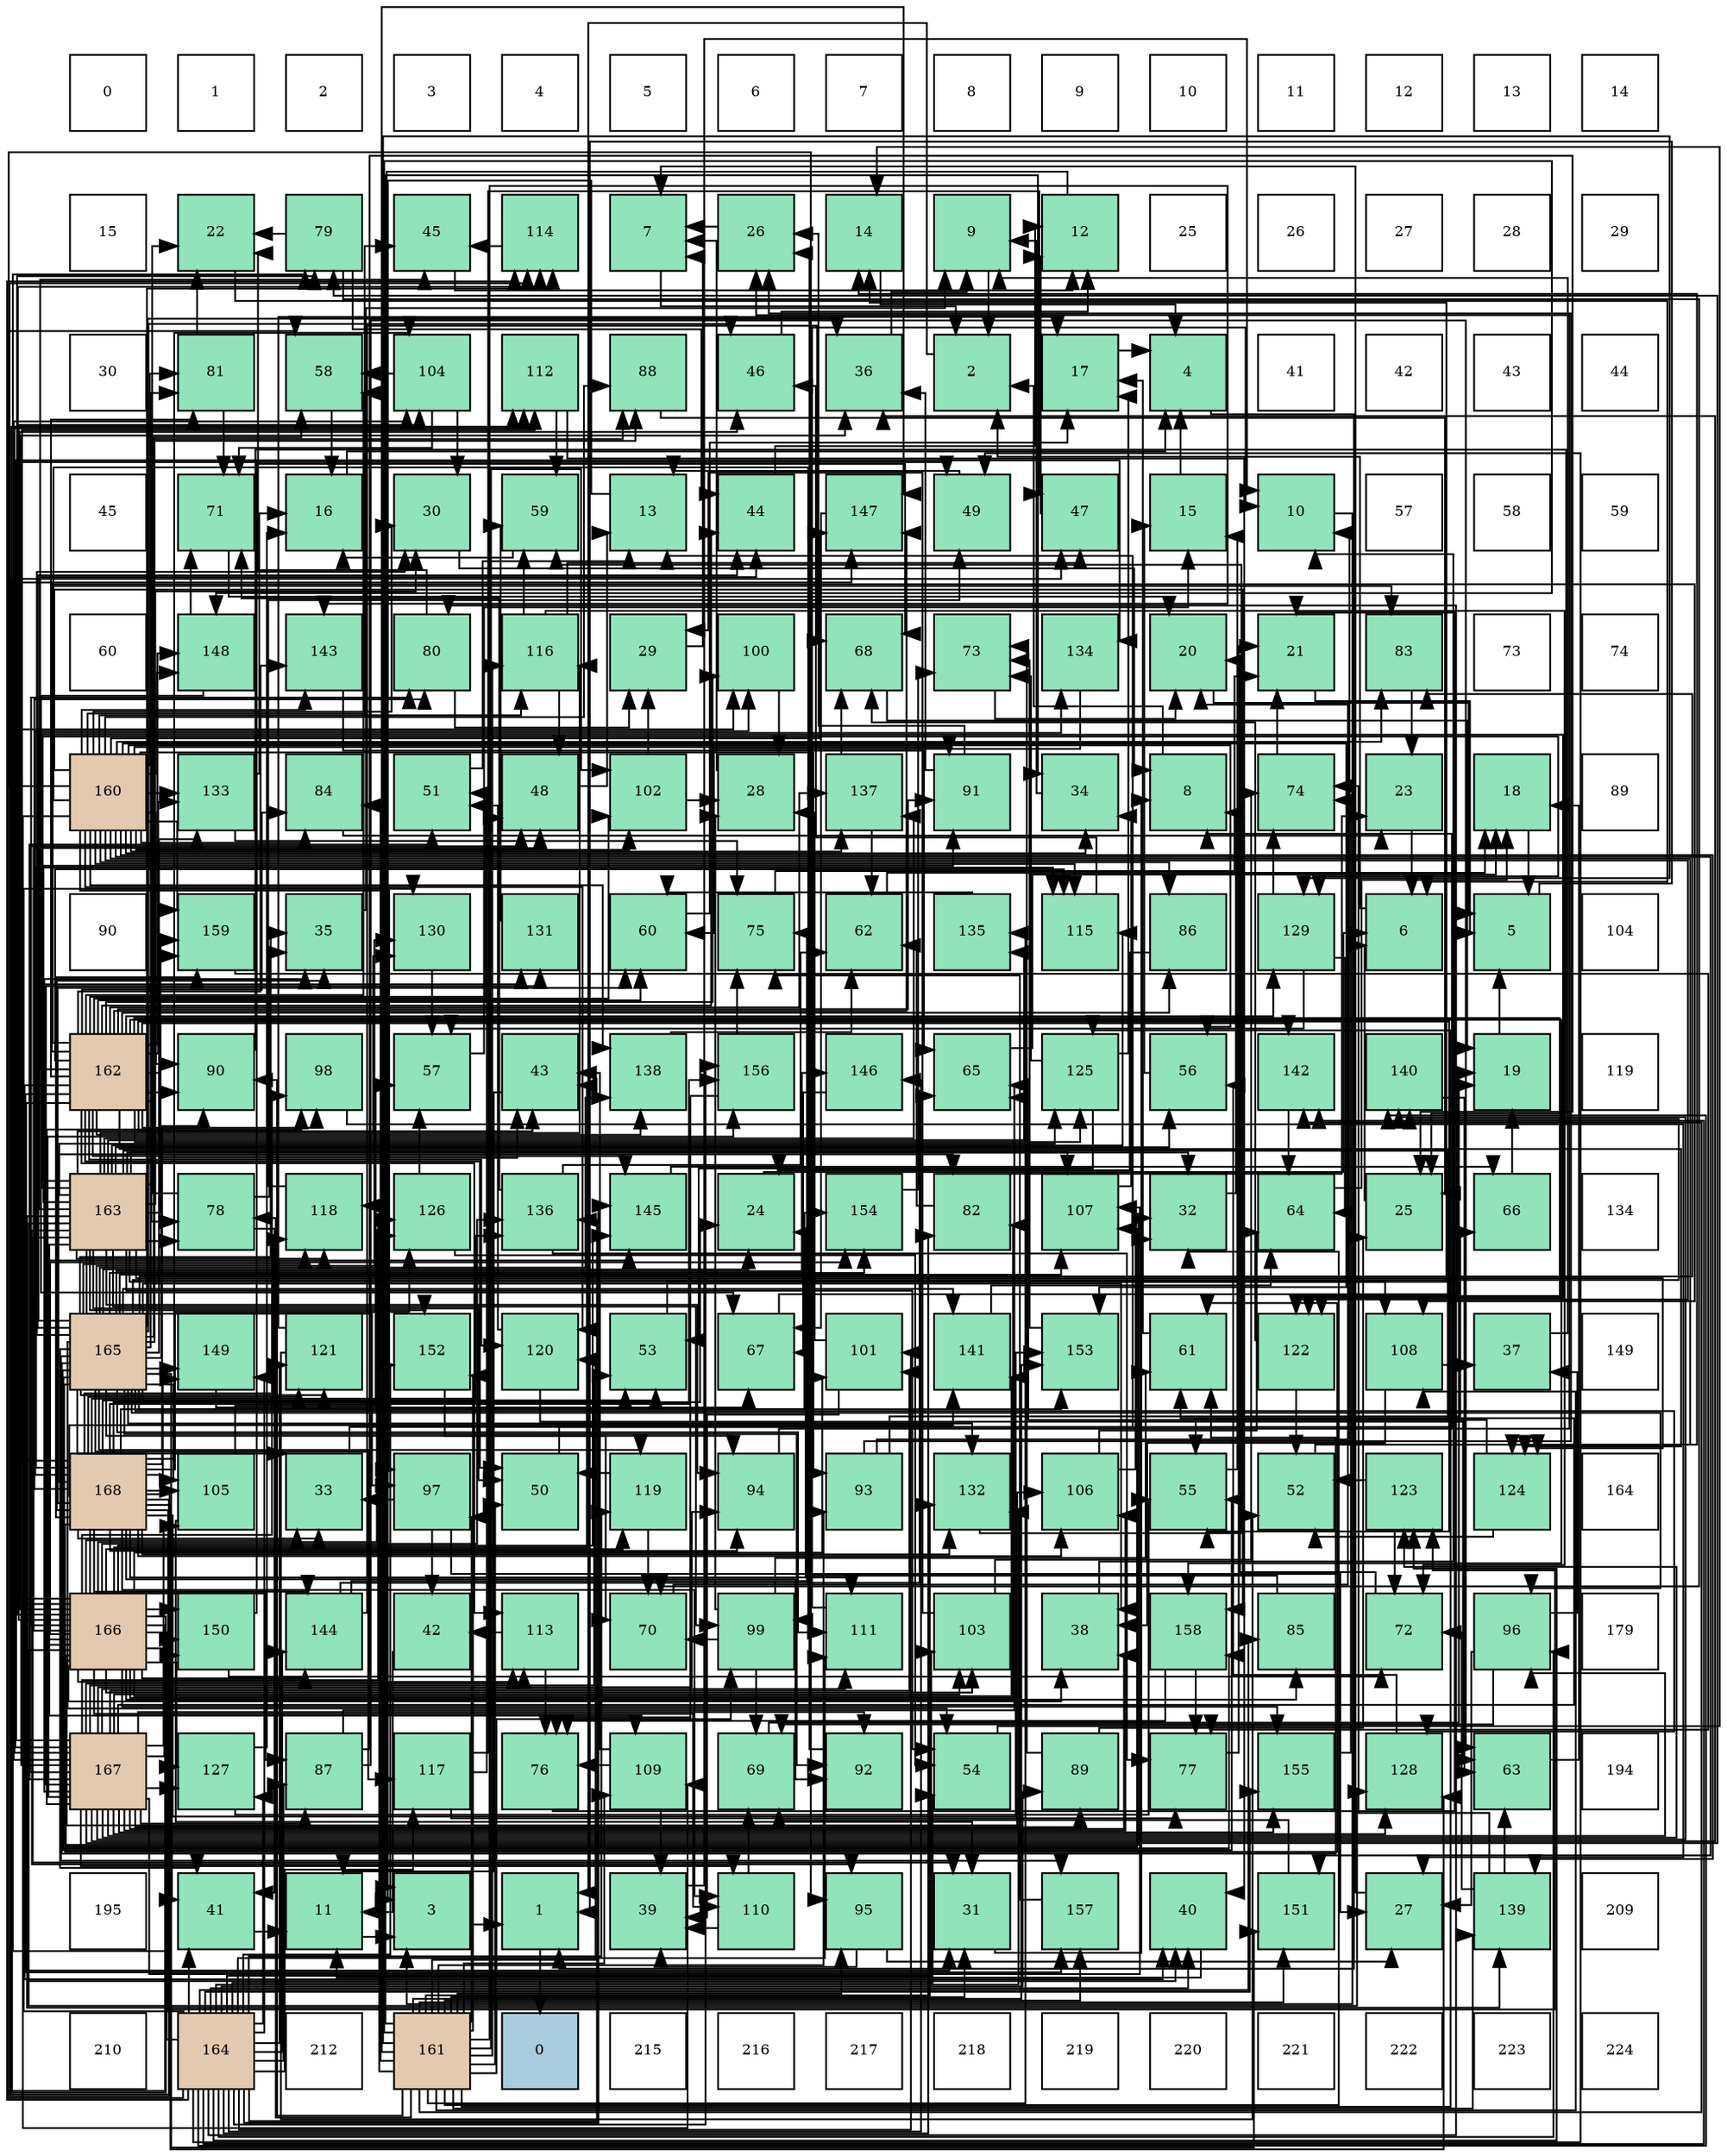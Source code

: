 digraph layout{
 rankdir=TB;
 splines=ortho;
 node [style=filled shape=square fixedsize=true width=0.6];
0[label="0", fontsize=8, fillcolor="#ffffff"];
1[label="1", fontsize=8, fillcolor="#ffffff"];
2[label="2", fontsize=8, fillcolor="#ffffff"];
3[label="3", fontsize=8, fillcolor="#ffffff"];
4[label="4", fontsize=8, fillcolor="#ffffff"];
5[label="5", fontsize=8, fillcolor="#ffffff"];
6[label="6", fontsize=8, fillcolor="#ffffff"];
7[label="7", fontsize=8, fillcolor="#ffffff"];
8[label="8", fontsize=8, fillcolor="#ffffff"];
9[label="9", fontsize=8, fillcolor="#ffffff"];
10[label="10", fontsize=8, fillcolor="#ffffff"];
11[label="11", fontsize=8, fillcolor="#ffffff"];
12[label="12", fontsize=8, fillcolor="#ffffff"];
13[label="13", fontsize=8, fillcolor="#ffffff"];
14[label="14", fontsize=8, fillcolor="#ffffff"];
15[label="15", fontsize=8, fillcolor="#ffffff"];
16[label="22", fontsize=8, fillcolor="#91e3bb"];
17[label="79", fontsize=8, fillcolor="#91e3bb"];
18[label="45", fontsize=8, fillcolor="#91e3bb"];
19[label="114", fontsize=8, fillcolor="#91e3bb"];
20[label="7", fontsize=8, fillcolor="#91e3bb"];
21[label="26", fontsize=8, fillcolor="#91e3bb"];
22[label="14", fontsize=8, fillcolor="#91e3bb"];
23[label="9", fontsize=8, fillcolor="#91e3bb"];
24[label="12", fontsize=8, fillcolor="#91e3bb"];
25[label="25", fontsize=8, fillcolor="#ffffff"];
26[label="26", fontsize=8, fillcolor="#ffffff"];
27[label="27", fontsize=8, fillcolor="#ffffff"];
28[label="28", fontsize=8, fillcolor="#ffffff"];
29[label="29", fontsize=8, fillcolor="#ffffff"];
30[label="30", fontsize=8, fillcolor="#ffffff"];
31[label="81", fontsize=8, fillcolor="#91e3bb"];
32[label="58", fontsize=8, fillcolor="#91e3bb"];
33[label="104", fontsize=8, fillcolor="#91e3bb"];
34[label="112", fontsize=8, fillcolor="#91e3bb"];
35[label="88", fontsize=8, fillcolor="#91e3bb"];
36[label="46", fontsize=8, fillcolor="#91e3bb"];
37[label="36", fontsize=8, fillcolor="#91e3bb"];
38[label="2", fontsize=8, fillcolor="#91e3bb"];
39[label="17", fontsize=8, fillcolor="#91e3bb"];
40[label="4", fontsize=8, fillcolor="#91e3bb"];
41[label="41", fontsize=8, fillcolor="#ffffff"];
42[label="42", fontsize=8, fillcolor="#ffffff"];
43[label="43", fontsize=8, fillcolor="#ffffff"];
44[label="44", fontsize=8, fillcolor="#ffffff"];
45[label="45", fontsize=8, fillcolor="#ffffff"];
46[label="71", fontsize=8, fillcolor="#91e3bb"];
47[label="16", fontsize=8, fillcolor="#91e3bb"];
48[label="30", fontsize=8, fillcolor="#91e3bb"];
49[label="59", fontsize=8, fillcolor="#91e3bb"];
50[label="13", fontsize=8, fillcolor="#91e3bb"];
51[label="44", fontsize=8, fillcolor="#91e3bb"];
52[label="147", fontsize=8, fillcolor="#91e3bb"];
53[label="49", fontsize=8, fillcolor="#91e3bb"];
54[label="47", fontsize=8, fillcolor="#91e3bb"];
55[label="15", fontsize=8, fillcolor="#91e3bb"];
56[label="10", fontsize=8, fillcolor="#91e3bb"];
57[label="57", fontsize=8, fillcolor="#ffffff"];
58[label="58", fontsize=8, fillcolor="#ffffff"];
59[label="59", fontsize=8, fillcolor="#ffffff"];
60[label="60", fontsize=8, fillcolor="#ffffff"];
61[label="148", fontsize=8, fillcolor="#91e3bb"];
62[label="143", fontsize=8, fillcolor="#91e3bb"];
63[label="80", fontsize=8, fillcolor="#91e3bb"];
64[label="116", fontsize=8, fillcolor="#91e3bb"];
65[label="29", fontsize=8, fillcolor="#91e3bb"];
66[label="100", fontsize=8, fillcolor="#91e3bb"];
67[label="68", fontsize=8, fillcolor="#91e3bb"];
68[label="73", fontsize=8, fillcolor="#91e3bb"];
69[label="134", fontsize=8, fillcolor="#91e3bb"];
70[label="20", fontsize=8, fillcolor="#91e3bb"];
71[label="21", fontsize=8, fillcolor="#91e3bb"];
72[label="83", fontsize=8, fillcolor="#91e3bb"];
73[label="73", fontsize=8, fillcolor="#ffffff"];
74[label="74", fontsize=8, fillcolor="#ffffff"];
75[label="160", fontsize=8, fillcolor="#e3c9af"];
76[label="133", fontsize=8, fillcolor="#91e3bb"];
77[label="84", fontsize=8, fillcolor="#91e3bb"];
78[label="51", fontsize=8, fillcolor="#91e3bb"];
79[label="48", fontsize=8, fillcolor="#91e3bb"];
80[label="102", fontsize=8, fillcolor="#91e3bb"];
81[label="28", fontsize=8, fillcolor="#91e3bb"];
82[label="137", fontsize=8, fillcolor="#91e3bb"];
83[label="91", fontsize=8, fillcolor="#91e3bb"];
84[label="34", fontsize=8, fillcolor="#91e3bb"];
85[label="8", fontsize=8, fillcolor="#91e3bb"];
86[label="74", fontsize=8, fillcolor="#91e3bb"];
87[label="23", fontsize=8, fillcolor="#91e3bb"];
88[label="18", fontsize=8, fillcolor="#91e3bb"];
89[label="89", fontsize=8, fillcolor="#ffffff"];
90[label="90", fontsize=8, fillcolor="#ffffff"];
91[label="159", fontsize=8, fillcolor="#91e3bb"];
92[label="35", fontsize=8, fillcolor="#91e3bb"];
93[label="130", fontsize=8, fillcolor="#91e3bb"];
94[label="131", fontsize=8, fillcolor="#91e3bb"];
95[label="60", fontsize=8, fillcolor="#91e3bb"];
96[label="75", fontsize=8, fillcolor="#91e3bb"];
97[label="62", fontsize=8, fillcolor="#91e3bb"];
98[label="135", fontsize=8, fillcolor="#91e3bb"];
99[label="115", fontsize=8, fillcolor="#91e3bb"];
100[label="86", fontsize=8, fillcolor="#91e3bb"];
101[label="129", fontsize=8, fillcolor="#91e3bb"];
102[label="6", fontsize=8, fillcolor="#91e3bb"];
103[label="5", fontsize=8, fillcolor="#91e3bb"];
104[label="104", fontsize=8, fillcolor="#ffffff"];
105[label="162", fontsize=8, fillcolor="#e3c9af"];
106[label="90", fontsize=8, fillcolor="#91e3bb"];
107[label="98", fontsize=8, fillcolor="#91e3bb"];
108[label="57", fontsize=8, fillcolor="#91e3bb"];
109[label="43", fontsize=8, fillcolor="#91e3bb"];
110[label="138", fontsize=8, fillcolor="#91e3bb"];
111[label="156", fontsize=8, fillcolor="#91e3bb"];
112[label="146", fontsize=8, fillcolor="#91e3bb"];
113[label="65", fontsize=8, fillcolor="#91e3bb"];
114[label="125", fontsize=8, fillcolor="#91e3bb"];
115[label="56", fontsize=8, fillcolor="#91e3bb"];
116[label="142", fontsize=8, fillcolor="#91e3bb"];
117[label="140", fontsize=8, fillcolor="#91e3bb"];
118[label="19", fontsize=8, fillcolor="#91e3bb"];
119[label="119", fontsize=8, fillcolor="#ffffff"];
120[label="163", fontsize=8, fillcolor="#e3c9af"];
121[label="78", fontsize=8, fillcolor="#91e3bb"];
122[label="118", fontsize=8, fillcolor="#91e3bb"];
123[label="126", fontsize=8, fillcolor="#91e3bb"];
124[label="136", fontsize=8, fillcolor="#91e3bb"];
125[label="145", fontsize=8, fillcolor="#91e3bb"];
126[label="24", fontsize=8, fillcolor="#91e3bb"];
127[label="154", fontsize=8, fillcolor="#91e3bb"];
128[label="82", fontsize=8, fillcolor="#91e3bb"];
129[label="107", fontsize=8, fillcolor="#91e3bb"];
130[label="32", fontsize=8, fillcolor="#91e3bb"];
131[label="64", fontsize=8, fillcolor="#91e3bb"];
132[label="25", fontsize=8, fillcolor="#91e3bb"];
133[label="66", fontsize=8, fillcolor="#91e3bb"];
134[label="134", fontsize=8, fillcolor="#ffffff"];
135[label="165", fontsize=8, fillcolor="#e3c9af"];
136[label="149", fontsize=8, fillcolor="#91e3bb"];
137[label="121", fontsize=8, fillcolor="#91e3bb"];
138[label="152", fontsize=8, fillcolor="#91e3bb"];
139[label="120", fontsize=8, fillcolor="#91e3bb"];
140[label="53", fontsize=8, fillcolor="#91e3bb"];
141[label="67", fontsize=8, fillcolor="#91e3bb"];
142[label="101", fontsize=8, fillcolor="#91e3bb"];
143[label="141", fontsize=8, fillcolor="#91e3bb"];
144[label="153", fontsize=8, fillcolor="#91e3bb"];
145[label="61", fontsize=8, fillcolor="#91e3bb"];
146[label="122", fontsize=8, fillcolor="#91e3bb"];
147[label="108", fontsize=8, fillcolor="#91e3bb"];
148[label="37", fontsize=8, fillcolor="#91e3bb"];
149[label="149", fontsize=8, fillcolor="#ffffff"];
150[label="168", fontsize=8, fillcolor="#e3c9af"];
151[label="105", fontsize=8, fillcolor="#91e3bb"];
152[label="33", fontsize=8, fillcolor="#91e3bb"];
153[label="97", fontsize=8, fillcolor="#91e3bb"];
154[label="50", fontsize=8, fillcolor="#91e3bb"];
155[label="119", fontsize=8, fillcolor="#91e3bb"];
156[label="94", fontsize=8, fillcolor="#91e3bb"];
157[label="93", fontsize=8, fillcolor="#91e3bb"];
158[label="132", fontsize=8, fillcolor="#91e3bb"];
159[label="106", fontsize=8, fillcolor="#91e3bb"];
160[label="55", fontsize=8, fillcolor="#91e3bb"];
161[label="52", fontsize=8, fillcolor="#91e3bb"];
162[label="123", fontsize=8, fillcolor="#91e3bb"];
163[label="124", fontsize=8, fillcolor="#91e3bb"];
164[label="164", fontsize=8, fillcolor="#ffffff"];
165[label="166", fontsize=8, fillcolor="#e3c9af"];
166[label="150", fontsize=8, fillcolor="#91e3bb"];
167[label="144", fontsize=8, fillcolor="#91e3bb"];
168[label="42", fontsize=8, fillcolor="#91e3bb"];
169[label="113", fontsize=8, fillcolor="#91e3bb"];
170[label="70", fontsize=8, fillcolor="#91e3bb"];
171[label="99", fontsize=8, fillcolor="#91e3bb"];
172[label="111", fontsize=8, fillcolor="#91e3bb"];
173[label="103", fontsize=8, fillcolor="#91e3bb"];
174[label="38", fontsize=8, fillcolor="#91e3bb"];
175[label="158", fontsize=8, fillcolor="#91e3bb"];
176[label="85", fontsize=8, fillcolor="#91e3bb"];
177[label="72", fontsize=8, fillcolor="#91e3bb"];
178[label="96", fontsize=8, fillcolor="#91e3bb"];
179[label="179", fontsize=8, fillcolor="#ffffff"];
180[label="167", fontsize=8, fillcolor="#e3c9af"];
181[label="127", fontsize=8, fillcolor="#91e3bb"];
182[label="87", fontsize=8, fillcolor="#91e3bb"];
183[label="117", fontsize=8, fillcolor="#91e3bb"];
184[label="76", fontsize=8, fillcolor="#91e3bb"];
185[label="109", fontsize=8, fillcolor="#91e3bb"];
186[label="69", fontsize=8, fillcolor="#91e3bb"];
187[label="92", fontsize=8, fillcolor="#91e3bb"];
188[label="54", fontsize=8, fillcolor="#91e3bb"];
189[label="89", fontsize=8, fillcolor="#91e3bb"];
190[label="77", fontsize=8, fillcolor="#91e3bb"];
191[label="155", fontsize=8, fillcolor="#91e3bb"];
192[label="128", fontsize=8, fillcolor="#91e3bb"];
193[label="63", fontsize=8, fillcolor="#91e3bb"];
194[label="194", fontsize=8, fillcolor="#ffffff"];
195[label="195", fontsize=8, fillcolor="#ffffff"];
196[label="41", fontsize=8, fillcolor="#91e3bb"];
197[label="11", fontsize=8, fillcolor="#91e3bb"];
198[label="3", fontsize=8, fillcolor="#91e3bb"];
199[label="1", fontsize=8, fillcolor="#91e3bb"];
200[label="39", fontsize=8, fillcolor="#91e3bb"];
201[label="110", fontsize=8, fillcolor="#91e3bb"];
202[label="95", fontsize=8, fillcolor="#91e3bb"];
203[label="31", fontsize=8, fillcolor="#91e3bb"];
204[label="157", fontsize=8, fillcolor="#91e3bb"];
205[label="40", fontsize=8, fillcolor="#91e3bb"];
206[label="151", fontsize=8, fillcolor="#91e3bb"];
207[label="27", fontsize=8, fillcolor="#91e3bb"];
208[label="139", fontsize=8, fillcolor="#91e3bb"];
209[label="209", fontsize=8, fillcolor="#ffffff"];
210[label="210", fontsize=8, fillcolor="#ffffff"];
211[label="164", fontsize=8, fillcolor="#e3c9af"];
212[label="212", fontsize=8, fillcolor="#ffffff"];
213[label="161", fontsize=8, fillcolor="#e3c9af"];
214[label="0", fontsize=8, fillcolor="#a9ccde"];
215[label="215", fontsize=8, fillcolor="#ffffff"];
216[label="216", fontsize=8, fillcolor="#ffffff"];
217[label="217", fontsize=8, fillcolor="#ffffff"];
218[label="218", fontsize=8, fillcolor="#ffffff"];
219[label="219", fontsize=8, fillcolor="#ffffff"];
220[label="220", fontsize=8, fillcolor="#ffffff"];
221[label="221", fontsize=8, fillcolor="#ffffff"];
222[label="222", fontsize=8, fillcolor="#ffffff"];
223[label="223", fontsize=8, fillcolor="#ffffff"];
224[label="224", fontsize=8, fillcolor="#ffffff"];
edge [constraint=false, style=vis];199 -> 214;
38 -> 199;
198 -> 199;
40 -> 199;
103 -> 199;
102 -> 38;
20 -> 38;
85 -> 38;
23 -> 38;
56 -> 198;
197 -> 198;
24 -> 198;
50 -> 198;
22 -> 40;
55 -> 40;
47 -> 40;
39 -> 40;
88 -> 103;
118 -> 103;
70 -> 103;
71 -> 103;
16 -> 102;
87 -> 102;
126 -> 102;
132 -> 102;
21 -> 20;
207 -> 20;
81 -> 20;
65 -> 20;
48 -> 85;
203 -> 85;
130 -> 85;
152 -> 85;
84 -> 23;
92 -> 23;
37 -> 23;
148 -> 23;
174 -> 56;
200 -> 56;
205 -> 197;
196 -> 197;
168 -> 197;
109 -> 197;
51 -> 24;
18 -> 24;
36 -> 24;
54 -> 24;
79 -> 50;
53 -> 50;
154 -> 50;
78 -> 50;
161 -> 22;
140 -> 22;
188 -> 22;
160 -> 55;
115 -> 55;
108 -> 55;
32 -> 47;
49 -> 47;
95 -> 39;
145 -> 39;
97 -> 88;
193 -> 88;
131 -> 88;
113 -> 88;
133 -> 118;
141 -> 118;
67 -> 118;
186 -> 118;
170 -> 70;
46 -> 70;
177 -> 70;
68 -> 70;
86 -> 71;
96 -> 71;
184 -> 71;
190 -> 71;
121 -> 16;
121 -> 92;
121 -> 196;
17 -> 16;
17 -> 51;
17 -> 170;
63 -> 16;
63 -> 65;
31 -> 16;
31 -> 46;
128 -> 87;
128 -> 97;
72 -> 87;
77 -> 87;
176 -> 126;
100 -> 126;
182 -> 132;
182 -> 193;
182 -> 113;
35 -> 132;
189 -> 132;
189 -> 68;
106 -> 132;
83 -> 21;
83 -> 37;
187 -> 21;
157 -> 56;
157 -> 21;
157 -> 133;
156 -> 21;
202 -> 207;
202 -> 200;
178 -> 207;
178 -> 148;
178 -> 186;
153 -> 207;
153 -> 152;
153 -> 168;
107 -> 207;
171 -> 81;
171 -> 145;
171 -> 186;
171 -> 170;
66 -> 81;
142 -> 81;
142 -> 200;
80 -> 81;
80 -> 65;
173 -> 65;
173 -> 86;
33 -> 48;
33 -> 32;
33 -> 46;
151 -> 203;
151 -> 108;
159 -> 130;
159 -> 131;
129 -> 84;
147 -> 148;
147 -> 174;
185 -> 200;
185 -> 109;
185 -> 184;
201 -> 200;
201 -> 186;
172 -> 56;
34 -> 205;
34 -> 49;
169 -> 168;
169 -> 184;
19 -> 18;
99 -> 36;
64 -> 54;
64 -> 79;
64 -> 49;
64 -> 177;
183 -> 54;
183 -> 78;
183 -> 190;
122 -> 53;
155 -> 154;
155 -> 170;
139 -> 78;
139 -> 193;
137 -> 39;
137 -> 161;
146 -> 161;
146 -> 67;
162 -> 161;
162 -> 177;
163 -> 161;
163 -> 113;
114 -> 39;
114 -> 140;
114 -> 68;
123 -> 188;
123 -> 108;
181 -> 47;
181 -> 160;
192 -> 115;
101 -> 108;
101 -> 131;
101 -> 86;
93 -> 108;
94 -> 49;
158 -> 49;
76 -> 47;
76 -> 96;
69 -> 95;
98 -> 95;
124 -> 97;
124 -> 46;
124 -> 190;
82 -> 97;
82 -> 67;
110 -> 97;
208 -> 193;
208 -> 177;
208 -> 86;
117 -> 193;
143 -> 131;
116 -> 131;
62 -> 113;
167 -> 113;
167 -> 67;
167 -> 96;
125 -> 133;
112 -> 141;
52 -> 141;
61 -> 141;
61 -> 46;
136 -> 141;
166 -> 67;
166 -> 177;
206 -> 186;
138 -> 170;
144 -> 68;
127 -> 68;
191 -> 86;
111 -> 96;
111 -> 184;
204 -> 96;
175 -> 184;
175 -> 190;
91 -> 190;
75 -> 48;
75 -> 84;
75 -> 18;
75 -> 115;
75 -> 31;
75 -> 72;
75 -> 77;
75 -> 100;
75 -> 35;
75 -> 106;
75 -> 83;
75 -> 157;
75 -> 202;
75 -> 153;
75 -> 171;
75 -> 80;
75 -> 185;
75 -> 99;
75 -> 64;
75 -> 139;
75 -> 146;
75 -> 163;
75 -> 76;
75 -> 82;
75 -> 110;
75 -> 208;
75 -> 62;
75 -> 52;
75 -> 61;
75 -> 206;
75 -> 144;
75 -> 175;
75 -> 91;
213 -> 203;
213 -> 130;
213 -> 84;
213 -> 154;
213 -> 121;
213 -> 77;
213 -> 106;
213 -> 157;
213 -> 202;
213 -> 153;
213 -> 171;
213 -> 80;
213 -> 147;
213 -> 185;
213 -> 64;
213 -> 122;
213 -> 139;
213 -> 114;
213 -> 101;
213 -> 158;
213 -> 98;
213 -> 208;
213 -> 116;
213 -> 62;
213 -> 52;
213 -> 61;
213 -> 206;
213 -> 138;
213 -> 144;
213 -> 204;
105 -> 203;
105 -> 205;
105 -> 109;
105 -> 51;
105 -> 18;
105 -> 79;
105 -> 154;
105 -> 160;
105 -> 32;
105 -> 95;
105 -> 121;
105 -> 31;
105 -> 72;
105 -> 77;
105 -> 100;
105 -> 106;
105 -> 83;
105 -> 107;
105 -> 66;
105 -> 80;
105 -> 147;
105 -> 169;
105 -> 99;
105 -> 139;
105 -> 146;
105 -> 163;
105 -> 114;
105 -> 101;
105 -> 76;
105 -> 82;
105 -> 110;
105 -> 116;
105 -> 62;
105 -> 125;
105 -> 52;
105 -> 61;
105 -> 204;
105 -> 175;
105 -> 91;
120 -> 48;
120 -> 203;
120 -> 130;
120 -> 205;
120 -> 51;
120 -> 154;
120 -> 188;
120 -> 160;
120 -> 115;
120 -> 121;
120 -> 35;
120 -> 83;
120 -> 156;
120 -> 202;
120 -> 153;
120 -> 171;
120 -> 129;
120 -> 147;
120 -> 185;
120 -> 99;
120 -> 64;
120 -> 122;
120 -> 146;
120 -> 163;
120 -> 114;
120 -> 101;
120 -> 93;
120 -> 98;
120 -> 82;
120 -> 208;
120 -> 138;
120 -> 91;
211 -> 205;
211 -> 196;
211 -> 53;
211 -> 188;
211 -> 32;
211 -> 63;
211 -> 128;
211 -> 176;
211 -> 182;
211 -> 189;
211 -> 178;
211 -> 142;
211 -> 173;
211 -> 172;
211 -> 19;
211 -> 183;
211 -> 155;
211 -> 137;
211 -> 162;
211 -> 181;
211 -> 93;
211 -> 158;
211 -> 124;
211 -> 117;
211 -> 116;
211 -> 167;
211 -> 125;
211 -> 112;
211 -> 136;
211 -> 166;
211 -> 138;
211 -> 191;
211 -> 111;
135 -> 126;
135 -> 48;
135 -> 130;
135 -> 152;
135 -> 92;
135 -> 37;
135 -> 174;
135 -> 196;
135 -> 109;
135 -> 51;
135 -> 36;
135 -> 140;
135 -> 188;
135 -> 160;
135 -> 32;
135 -> 145;
135 -> 31;
135 -> 72;
135 -> 35;
135 -> 187;
135 -> 156;
135 -> 178;
135 -> 151;
135 -> 129;
135 -> 172;
135 -> 19;
135 -> 183;
135 -> 122;
135 -> 155;
135 -> 137;
135 -> 192;
135 -> 93;
135 -> 158;
135 -> 76;
135 -> 69;
135 -> 110;
135 -> 117;
135 -> 143;
135 -> 112;
135 -> 136;
135 -> 206;
135 -> 144;
135 -> 127;
135 -> 204;
135 -> 175;
165 -> 152;
165 -> 37;
165 -> 174;
165 -> 196;
165 -> 109;
165 -> 36;
165 -> 79;
165 -> 17;
165 -> 63;
165 -> 128;
165 -> 176;
165 -> 107;
165 -> 142;
165 -> 173;
165 -> 33;
165 -> 159;
165 -> 129;
165 -> 201;
165 -> 34;
165 -> 169;
165 -> 19;
165 -> 155;
165 -> 162;
165 -> 123;
165 -> 181;
165 -> 192;
165 -> 94;
165 -> 124;
165 -> 143;
165 -> 167;
165 -> 125;
165 -> 52;
165 -> 166;
165 -> 127;
165 -> 191;
165 -> 111;
180 -> 92;
180 -> 37;
180 -> 174;
180 -> 79;
180 -> 53;
180 -> 78;
180 -> 140;
180 -> 145;
180 -> 17;
180 -> 182;
180 -> 189;
180 -> 187;
180 -> 156;
180 -> 178;
180 -> 107;
180 -> 66;
180 -> 142;
180 -> 173;
180 -> 33;
180 -> 151;
180 -> 159;
180 -> 129;
180 -> 201;
180 -> 172;
180 -> 34;
180 -> 169;
180 -> 162;
180 -> 123;
180 -> 181;
180 -> 192;
180 -> 94;
180 -> 69;
180 -> 117;
180 -> 125;
180 -> 166;
180 -> 191;
150 -> 126;
150 -> 152;
150 -> 92;
150 -> 54;
150 -> 140;
150 -> 95;
150 -> 145;
150 -> 17;
150 -> 63;
150 -> 128;
150 -> 182;
150 -> 106;
150 -> 187;
150 -> 156;
150 -> 66;
150 -> 33;
150 -> 151;
150 -> 159;
150 -> 201;
150 -> 172;
150 -> 34;
150 -> 19;
150 -> 99;
150 -> 122;
150 -> 137;
150 -> 123;
150 -> 192;
150 -> 158;
150 -> 124;
150 -> 143;
150 -> 167;
150 -> 136;
150 -> 144;
150 -> 127;
150 -> 111;
150 -> 91;
edge [constraint=true, style=invis];
0 -> 15 -> 30 -> 45 -> 60 -> 75 -> 90 -> 105 -> 120 -> 135 -> 150 -> 165 -> 180 -> 195 -> 210;
1 -> 16 -> 31 -> 46 -> 61 -> 76 -> 91 -> 106 -> 121 -> 136 -> 151 -> 166 -> 181 -> 196 -> 211;
2 -> 17 -> 32 -> 47 -> 62 -> 77 -> 92 -> 107 -> 122 -> 137 -> 152 -> 167 -> 182 -> 197 -> 212;
3 -> 18 -> 33 -> 48 -> 63 -> 78 -> 93 -> 108 -> 123 -> 138 -> 153 -> 168 -> 183 -> 198 -> 213;
4 -> 19 -> 34 -> 49 -> 64 -> 79 -> 94 -> 109 -> 124 -> 139 -> 154 -> 169 -> 184 -> 199 -> 214;
5 -> 20 -> 35 -> 50 -> 65 -> 80 -> 95 -> 110 -> 125 -> 140 -> 155 -> 170 -> 185 -> 200 -> 215;
6 -> 21 -> 36 -> 51 -> 66 -> 81 -> 96 -> 111 -> 126 -> 141 -> 156 -> 171 -> 186 -> 201 -> 216;
7 -> 22 -> 37 -> 52 -> 67 -> 82 -> 97 -> 112 -> 127 -> 142 -> 157 -> 172 -> 187 -> 202 -> 217;
8 -> 23 -> 38 -> 53 -> 68 -> 83 -> 98 -> 113 -> 128 -> 143 -> 158 -> 173 -> 188 -> 203 -> 218;
9 -> 24 -> 39 -> 54 -> 69 -> 84 -> 99 -> 114 -> 129 -> 144 -> 159 -> 174 -> 189 -> 204 -> 219;
10 -> 25 -> 40 -> 55 -> 70 -> 85 -> 100 -> 115 -> 130 -> 145 -> 160 -> 175 -> 190 -> 205 -> 220;
11 -> 26 -> 41 -> 56 -> 71 -> 86 -> 101 -> 116 -> 131 -> 146 -> 161 -> 176 -> 191 -> 206 -> 221;
12 -> 27 -> 42 -> 57 -> 72 -> 87 -> 102 -> 117 -> 132 -> 147 -> 162 -> 177 -> 192 -> 207 -> 222;
13 -> 28 -> 43 -> 58 -> 73 -> 88 -> 103 -> 118 -> 133 -> 148 -> 163 -> 178 -> 193 -> 208 -> 223;
14 -> 29 -> 44 -> 59 -> 74 -> 89 -> 104 -> 119 -> 134 -> 149 -> 164 -> 179 -> 194 -> 209 -> 224;
rank = same {0 -> 1 -> 2 -> 3 -> 4 -> 5 -> 6 -> 7 -> 8 -> 9 -> 10 -> 11 -> 12 -> 13 -> 14};
rank = same {15 -> 16 -> 17 -> 18 -> 19 -> 20 -> 21 -> 22 -> 23 -> 24 -> 25 -> 26 -> 27 -> 28 -> 29};
rank = same {30 -> 31 -> 32 -> 33 -> 34 -> 35 -> 36 -> 37 -> 38 -> 39 -> 40 -> 41 -> 42 -> 43 -> 44};
rank = same {45 -> 46 -> 47 -> 48 -> 49 -> 50 -> 51 -> 52 -> 53 -> 54 -> 55 -> 56 -> 57 -> 58 -> 59};
rank = same {60 -> 61 -> 62 -> 63 -> 64 -> 65 -> 66 -> 67 -> 68 -> 69 -> 70 -> 71 -> 72 -> 73 -> 74};
rank = same {75 -> 76 -> 77 -> 78 -> 79 -> 80 -> 81 -> 82 -> 83 -> 84 -> 85 -> 86 -> 87 -> 88 -> 89};
rank = same {90 -> 91 -> 92 -> 93 -> 94 -> 95 -> 96 -> 97 -> 98 -> 99 -> 100 -> 101 -> 102 -> 103 -> 104};
rank = same {105 -> 106 -> 107 -> 108 -> 109 -> 110 -> 111 -> 112 -> 113 -> 114 -> 115 -> 116 -> 117 -> 118 -> 119};
rank = same {120 -> 121 -> 122 -> 123 -> 124 -> 125 -> 126 -> 127 -> 128 -> 129 -> 130 -> 131 -> 132 -> 133 -> 134};
rank = same {135 -> 136 -> 137 -> 138 -> 139 -> 140 -> 141 -> 142 -> 143 -> 144 -> 145 -> 146 -> 147 -> 148 -> 149};
rank = same {150 -> 151 -> 152 -> 153 -> 154 -> 155 -> 156 -> 157 -> 158 -> 159 -> 160 -> 161 -> 162 -> 163 -> 164};
rank = same {165 -> 166 -> 167 -> 168 -> 169 -> 170 -> 171 -> 172 -> 173 -> 174 -> 175 -> 176 -> 177 -> 178 -> 179};
rank = same {180 -> 181 -> 182 -> 183 -> 184 -> 185 -> 186 -> 187 -> 188 -> 189 -> 190 -> 191 -> 192 -> 193 -> 194};
rank = same {195 -> 196 -> 197 -> 198 -> 199 -> 200 -> 201 -> 202 -> 203 -> 204 -> 205 -> 206 -> 207 -> 208 -> 209};
rank = same {210 -> 211 -> 212 -> 213 -> 214 -> 215 -> 216 -> 217 -> 218 -> 219 -> 220 -> 221 -> 222 -> 223 -> 224};
}